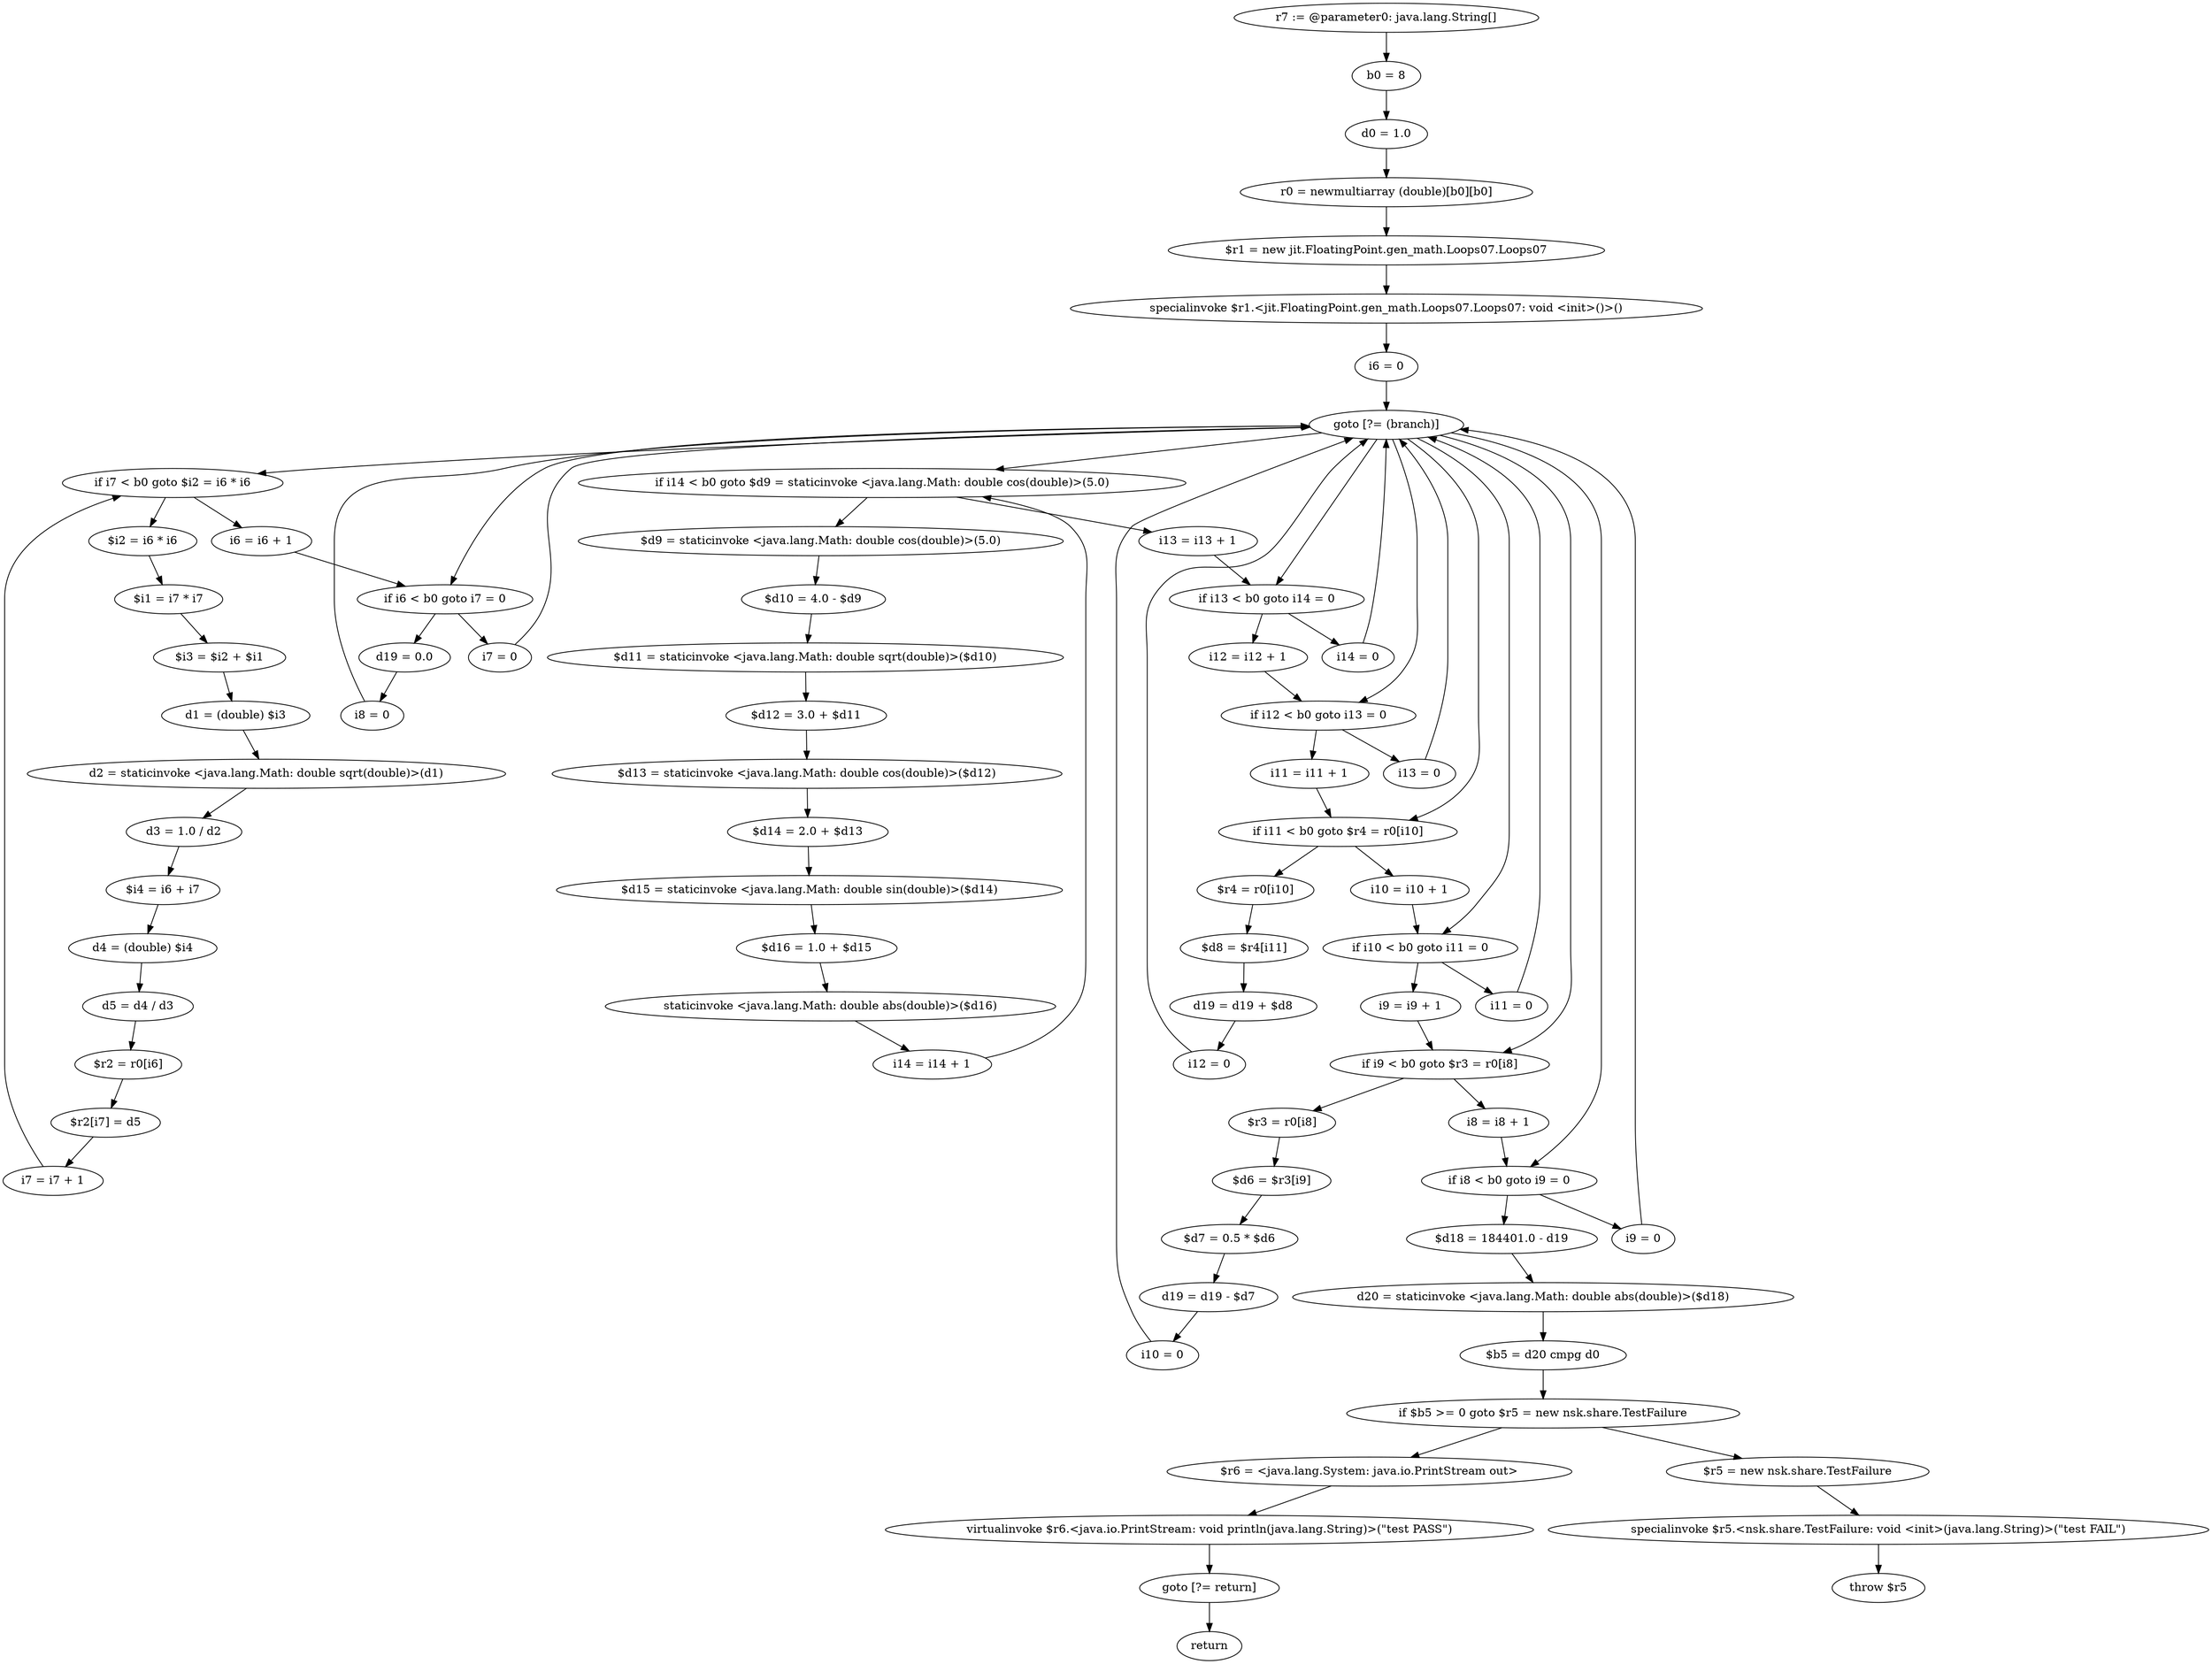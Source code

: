 digraph "unitGraph" {
    "r7 := @parameter0: java.lang.String[]"
    "b0 = 8"
    "d0 = 1.0"
    "r0 = newmultiarray (double)[b0][b0]"
    "$r1 = new jit.FloatingPoint.gen_math.Loops07.Loops07"
    "specialinvoke $r1.<jit.FloatingPoint.gen_math.Loops07.Loops07: void <init>()>()"
    "i6 = 0"
    "goto [?= (branch)]"
    "i7 = 0"
    "$i2 = i6 * i6"
    "$i1 = i7 * i7"
    "$i3 = $i2 + $i1"
    "d1 = (double) $i3"
    "d2 = staticinvoke <java.lang.Math: double sqrt(double)>(d1)"
    "d3 = 1.0 / d2"
    "$i4 = i6 + i7"
    "d4 = (double) $i4"
    "d5 = d4 / d3"
    "$r2 = r0[i6]"
    "$r2[i7] = d5"
    "i7 = i7 + 1"
    "if i7 < b0 goto $i2 = i6 * i6"
    "i6 = i6 + 1"
    "if i6 < b0 goto i7 = 0"
    "d19 = 0.0"
    "i8 = 0"
    "i9 = 0"
    "$r3 = r0[i8]"
    "$d6 = $r3[i9]"
    "$d7 = 0.5 * $d6"
    "d19 = d19 - $d7"
    "i10 = 0"
    "i11 = 0"
    "$r4 = r0[i10]"
    "$d8 = $r4[i11]"
    "d19 = d19 + $d8"
    "i12 = 0"
    "i13 = 0"
    "i14 = 0"
    "$d9 = staticinvoke <java.lang.Math: double cos(double)>(5.0)"
    "$d10 = 4.0 - $d9"
    "$d11 = staticinvoke <java.lang.Math: double sqrt(double)>($d10)"
    "$d12 = 3.0 + $d11"
    "$d13 = staticinvoke <java.lang.Math: double cos(double)>($d12)"
    "$d14 = 2.0 + $d13"
    "$d15 = staticinvoke <java.lang.Math: double sin(double)>($d14)"
    "$d16 = 1.0 + $d15"
    "staticinvoke <java.lang.Math: double abs(double)>($d16)"
    "i14 = i14 + 1"
    "if i14 < b0 goto $d9 = staticinvoke <java.lang.Math: double cos(double)>(5.0)"
    "i13 = i13 + 1"
    "if i13 < b0 goto i14 = 0"
    "i12 = i12 + 1"
    "if i12 < b0 goto i13 = 0"
    "i11 = i11 + 1"
    "if i11 < b0 goto $r4 = r0[i10]"
    "i10 = i10 + 1"
    "if i10 < b0 goto i11 = 0"
    "i9 = i9 + 1"
    "if i9 < b0 goto $r3 = r0[i8]"
    "i8 = i8 + 1"
    "if i8 < b0 goto i9 = 0"
    "$d18 = 184401.0 - d19"
    "d20 = staticinvoke <java.lang.Math: double abs(double)>($d18)"
    "$b5 = d20 cmpg d0"
    "if $b5 >= 0 goto $r5 = new nsk.share.TestFailure"
    "$r6 = <java.lang.System: java.io.PrintStream out>"
    "virtualinvoke $r6.<java.io.PrintStream: void println(java.lang.String)>(\"test PASS\")"
    "goto [?= return]"
    "$r5 = new nsk.share.TestFailure"
    "specialinvoke $r5.<nsk.share.TestFailure: void <init>(java.lang.String)>(\"test FAIL\")"
    "throw $r5"
    "return"
    "r7 := @parameter0: java.lang.String[]"->"b0 = 8";
    "b0 = 8"->"d0 = 1.0";
    "d0 = 1.0"->"r0 = newmultiarray (double)[b0][b0]";
    "r0 = newmultiarray (double)[b0][b0]"->"$r1 = new jit.FloatingPoint.gen_math.Loops07.Loops07";
    "$r1 = new jit.FloatingPoint.gen_math.Loops07.Loops07"->"specialinvoke $r1.<jit.FloatingPoint.gen_math.Loops07.Loops07: void <init>()>()";
    "specialinvoke $r1.<jit.FloatingPoint.gen_math.Loops07.Loops07: void <init>()>()"->"i6 = 0";
    "i6 = 0"->"goto [?= (branch)]";
    "goto [?= (branch)]"->"if i6 < b0 goto i7 = 0";
    "i7 = 0"->"goto [?= (branch)]";
    "goto [?= (branch)]"->"if i7 < b0 goto $i2 = i6 * i6";
    "$i2 = i6 * i6"->"$i1 = i7 * i7";
    "$i1 = i7 * i7"->"$i3 = $i2 + $i1";
    "$i3 = $i2 + $i1"->"d1 = (double) $i3";
    "d1 = (double) $i3"->"d2 = staticinvoke <java.lang.Math: double sqrt(double)>(d1)";
    "d2 = staticinvoke <java.lang.Math: double sqrt(double)>(d1)"->"d3 = 1.0 / d2";
    "d3 = 1.0 / d2"->"$i4 = i6 + i7";
    "$i4 = i6 + i7"->"d4 = (double) $i4";
    "d4 = (double) $i4"->"d5 = d4 / d3";
    "d5 = d4 / d3"->"$r2 = r0[i6]";
    "$r2 = r0[i6]"->"$r2[i7] = d5";
    "$r2[i7] = d5"->"i7 = i7 + 1";
    "i7 = i7 + 1"->"if i7 < b0 goto $i2 = i6 * i6";
    "if i7 < b0 goto $i2 = i6 * i6"->"i6 = i6 + 1";
    "if i7 < b0 goto $i2 = i6 * i6"->"$i2 = i6 * i6";
    "i6 = i6 + 1"->"if i6 < b0 goto i7 = 0";
    "if i6 < b0 goto i7 = 0"->"d19 = 0.0";
    "if i6 < b0 goto i7 = 0"->"i7 = 0";
    "d19 = 0.0"->"i8 = 0";
    "i8 = 0"->"goto [?= (branch)]";
    "goto [?= (branch)]"->"if i8 < b0 goto i9 = 0";
    "i9 = 0"->"goto [?= (branch)]";
    "goto [?= (branch)]"->"if i9 < b0 goto $r3 = r0[i8]";
    "$r3 = r0[i8]"->"$d6 = $r3[i9]";
    "$d6 = $r3[i9]"->"$d7 = 0.5 * $d6";
    "$d7 = 0.5 * $d6"->"d19 = d19 - $d7";
    "d19 = d19 - $d7"->"i10 = 0";
    "i10 = 0"->"goto [?= (branch)]";
    "goto [?= (branch)]"->"if i10 < b0 goto i11 = 0";
    "i11 = 0"->"goto [?= (branch)]";
    "goto [?= (branch)]"->"if i11 < b0 goto $r4 = r0[i10]";
    "$r4 = r0[i10]"->"$d8 = $r4[i11]";
    "$d8 = $r4[i11]"->"d19 = d19 + $d8";
    "d19 = d19 + $d8"->"i12 = 0";
    "i12 = 0"->"goto [?= (branch)]";
    "goto [?= (branch)]"->"if i12 < b0 goto i13 = 0";
    "i13 = 0"->"goto [?= (branch)]";
    "goto [?= (branch)]"->"if i13 < b0 goto i14 = 0";
    "i14 = 0"->"goto [?= (branch)]";
    "goto [?= (branch)]"->"if i14 < b0 goto $d9 = staticinvoke <java.lang.Math: double cos(double)>(5.0)";
    "$d9 = staticinvoke <java.lang.Math: double cos(double)>(5.0)"->"$d10 = 4.0 - $d9";
    "$d10 = 4.0 - $d9"->"$d11 = staticinvoke <java.lang.Math: double sqrt(double)>($d10)";
    "$d11 = staticinvoke <java.lang.Math: double sqrt(double)>($d10)"->"$d12 = 3.0 + $d11";
    "$d12 = 3.0 + $d11"->"$d13 = staticinvoke <java.lang.Math: double cos(double)>($d12)";
    "$d13 = staticinvoke <java.lang.Math: double cos(double)>($d12)"->"$d14 = 2.0 + $d13";
    "$d14 = 2.0 + $d13"->"$d15 = staticinvoke <java.lang.Math: double sin(double)>($d14)";
    "$d15 = staticinvoke <java.lang.Math: double sin(double)>($d14)"->"$d16 = 1.0 + $d15";
    "$d16 = 1.0 + $d15"->"staticinvoke <java.lang.Math: double abs(double)>($d16)";
    "staticinvoke <java.lang.Math: double abs(double)>($d16)"->"i14 = i14 + 1";
    "i14 = i14 + 1"->"if i14 < b0 goto $d9 = staticinvoke <java.lang.Math: double cos(double)>(5.0)";
    "if i14 < b0 goto $d9 = staticinvoke <java.lang.Math: double cos(double)>(5.0)"->"i13 = i13 + 1";
    "if i14 < b0 goto $d9 = staticinvoke <java.lang.Math: double cos(double)>(5.0)"->"$d9 = staticinvoke <java.lang.Math: double cos(double)>(5.0)";
    "i13 = i13 + 1"->"if i13 < b0 goto i14 = 0";
    "if i13 < b0 goto i14 = 0"->"i12 = i12 + 1";
    "if i13 < b0 goto i14 = 0"->"i14 = 0";
    "i12 = i12 + 1"->"if i12 < b0 goto i13 = 0";
    "if i12 < b0 goto i13 = 0"->"i11 = i11 + 1";
    "if i12 < b0 goto i13 = 0"->"i13 = 0";
    "i11 = i11 + 1"->"if i11 < b0 goto $r4 = r0[i10]";
    "if i11 < b0 goto $r4 = r0[i10]"->"i10 = i10 + 1";
    "if i11 < b0 goto $r4 = r0[i10]"->"$r4 = r0[i10]";
    "i10 = i10 + 1"->"if i10 < b0 goto i11 = 0";
    "if i10 < b0 goto i11 = 0"->"i9 = i9 + 1";
    "if i10 < b0 goto i11 = 0"->"i11 = 0";
    "i9 = i9 + 1"->"if i9 < b0 goto $r3 = r0[i8]";
    "if i9 < b0 goto $r3 = r0[i8]"->"i8 = i8 + 1";
    "if i9 < b0 goto $r3 = r0[i8]"->"$r3 = r0[i8]";
    "i8 = i8 + 1"->"if i8 < b0 goto i9 = 0";
    "if i8 < b0 goto i9 = 0"->"$d18 = 184401.0 - d19";
    "if i8 < b0 goto i9 = 0"->"i9 = 0";
    "$d18 = 184401.0 - d19"->"d20 = staticinvoke <java.lang.Math: double abs(double)>($d18)";
    "d20 = staticinvoke <java.lang.Math: double abs(double)>($d18)"->"$b5 = d20 cmpg d0";
    "$b5 = d20 cmpg d0"->"if $b5 >= 0 goto $r5 = new nsk.share.TestFailure";
    "if $b5 >= 0 goto $r5 = new nsk.share.TestFailure"->"$r6 = <java.lang.System: java.io.PrintStream out>";
    "if $b5 >= 0 goto $r5 = new nsk.share.TestFailure"->"$r5 = new nsk.share.TestFailure";
    "$r6 = <java.lang.System: java.io.PrintStream out>"->"virtualinvoke $r6.<java.io.PrintStream: void println(java.lang.String)>(\"test PASS\")";
    "virtualinvoke $r6.<java.io.PrintStream: void println(java.lang.String)>(\"test PASS\")"->"goto [?= return]";
    "goto [?= return]"->"return";
    "$r5 = new nsk.share.TestFailure"->"specialinvoke $r5.<nsk.share.TestFailure: void <init>(java.lang.String)>(\"test FAIL\")";
    "specialinvoke $r5.<nsk.share.TestFailure: void <init>(java.lang.String)>(\"test FAIL\")"->"throw $r5";
}
